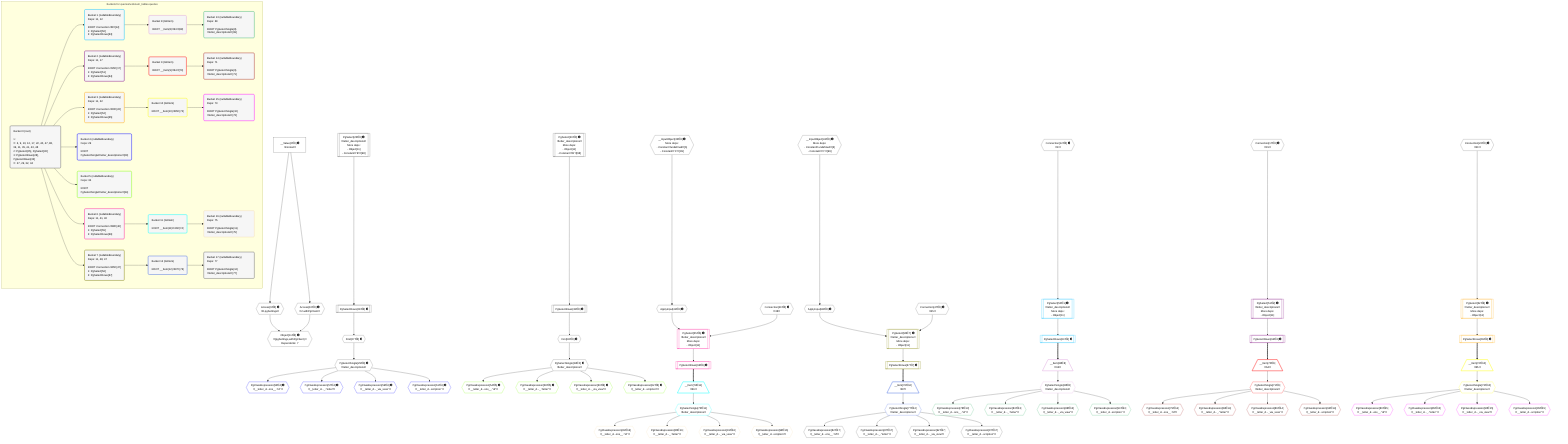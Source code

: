 %%{init: {'themeVariables': { 'fontSize': '12px'}}}%%
graph TD
    classDef path fill:#eee,stroke:#000,color:#000
    classDef plan fill:#fff,stroke-width:1px,color:#000
    classDef itemplan fill:#fff,stroke-width:2px,color:#000
    classDef unbatchedplan fill:#dff,stroke-width:1px,color:#000
    classDef sideeffectplan fill:#fcc,stroke-width:2px,color:#000
    classDef bucket fill:#f6f6f6,color:#000,stroke-width:2px,text-align:left

    subgraph "Buckets for queries/v4/enum_tables.queries"
    Bucket0("Bucket 0 (root)<br /><br />1: <br />ᐳ: 6, 9, 10, 12, 17, 22, 40, 47, 98, 99, 11, 35, 41, 43, 48<br />2: PgSelect[25], PgSelect[30]<br />3: PgSelectRows[28], PgSelectRows[33]<br />ᐳ: 27, 29, 32, 34"):::bucket
    Bucket1("Bucket 1 (nullableBoundary)<br />Deps: 11, 12<br /><br />ROOT Connectionᐸ8ᐳ[12]<br />1: PgSelect[50]<br />2: PgSelectRows[63]"):::bucket
    Bucket2("Bucket 2 (nullableBoundary)<br />Deps: 11, 17<br /><br />ROOT Connectionᐸ15ᐳ[17]<br />1: PgSelect[51]<br />2: PgSelectRows[64]"):::bucket
    Bucket3("Bucket 3 (nullableBoundary)<br />Deps: 11, 22<br /><br />ROOT Connectionᐸ20ᐳ[22]<br />1: PgSelect[52]<br />2: PgSelectRows[65]"):::bucket
    Bucket4("Bucket 4 (nullableBoundary)<br />Deps: 29<br /><br />ROOT PgSelectSingleᐸletter_descriptionsᐳ[29]"):::bucket
    Bucket5("Bucket 5 (nullableBoundary)<br />Deps: 34<br /><br />ROOT PgSelectSingleᐸletter_descriptionsᐳ[34]"):::bucket
    Bucket6("Bucket 6 (nullableBoundary)<br />Deps: 11, 41, 40<br /><br />ROOT Connectionᐸ38ᐳ[40]<br />1: PgSelect[55]<br />2: PgSelectRows[66]"):::bucket
    Bucket7("Bucket 7 (nullableBoundary)<br />Deps: 11, 48, 47<br /><br />ROOT Connectionᐸ45ᐳ[47]<br />1: PgSelect[56]<br />2: PgSelectRows[67]"):::bucket
    Bucket8("Bucket 8 (listItem)<br /><br />ROOT __Item{8}ᐸ63ᐳ[68]"):::bucket
    Bucket9("Bucket 9 (listItem)<br /><br />ROOT __Item{9}ᐸ64ᐳ[70]"):::bucket
    Bucket10("Bucket 10 (listItem)<br /><br />ROOT __Item{10}ᐸ65ᐳ[72]"):::bucket
    Bucket11("Bucket 11 (listItem)<br /><br />ROOT __Item{11}ᐸ66ᐳ[74]"):::bucket
    Bucket12("Bucket 12 (listItem)<br /><br />ROOT __Item{12}ᐸ67ᐳ[76]"):::bucket
    Bucket13("Bucket 13 (nullableBoundary)<br />Deps: 69<br /><br />ROOT PgSelectSingle{8}ᐸletter_descriptionsᐳ[69]"):::bucket
    Bucket14("Bucket 14 (nullableBoundary)<br />Deps: 71<br /><br />ROOT PgSelectSingle{9}ᐸletter_descriptionsᐳ[71]"):::bucket
    Bucket15("Bucket 15 (nullableBoundary)<br />Deps: 73<br /><br />ROOT PgSelectSingle{10}ᐸletter_descriptionsᐳ[73]"):::bucket
    Bucket16("Bucket 16 (nullableBoundary)<br />Deps: 75<br /><br />ROOT PgSelectSingle{11}ᐸletter_descriptionsᐳ[75]"):::bucket
    Bucket17("Bucket 17 (nullableBoundary)<br />Deps: 77<br /><br />ROOT PgSelectSingle{12}ᐸletter_descriptionsᐳ[77]"):::bucket
    end
    Bucket0 --> Bucket1 & Bucket2 & Bucket3 & Bucket4 & Bucket5 & Bucket6 & Bucket7
    Bucket1 --> Bucket8
    Bucket2 --> Bucket9
    Bucket3 --> Bucket10
    Bucket6 --> Bucket11
    Bucket7 --> Bucket12
    Bucket8 --> Bucket13
    Bucket9 --> Bucket14
    Bucket10 --> Bucket15
    Bucket11 --> Bucket16
    Bucket12 --> Bucket17

    %% plan dependencies
    Object11{{"Object[11∈0] ➊<br />ᐸ{pgSettings,withPgClient}ᐳ<br />Dependents: 7"}}:::plan
    Access9{{"Access[9∈0] ➊<br />ᐸ2.pgSettingsᐳ"}}:::plan
    Access10{{"Access[10∈0] ➊<br />ᐸ2.withPgClientᐳ"}}:::plan
    Access9 & Access10 --> Object11
    PgSelect25[["PgSelect[25∈0] ➊<br />ᐸletter_descriptionsᐳ<br />More deps:<br />- Object[11]<br />- Constantᐸ'B'ᐳ[98]"]]:::plan
    PgSelect30[["PgSelect[30∈0] ➊<br />ᐸletter_descriptionsᐳ<br />More deps:<br />- Object[11]<br />- Constantᐸ'B'ᐳ[98]"]]:::plan
    __InputObject35{{"__InputObject[35∈0] ➊<br />More deps:<br />- Constantᐸundefinedᐳ[6]<br />- Constantᐸ'C'ᐳ[99]"}}:::plan
    __InputObject43{{"__InputObject[43∈0] ➊<br />More deps:<br />- Constantᐸundefinedᐳ[6]<br />- Constantᐸ'C'ᐳ[99]"}}:::plan
    __Value2["__Value[2∈0] ➊<br />ᐸcontextᐳ"]:::plan
    __Value2 --> Access9
    __Value2 --> Access10
    First27{{"First[27∈0] ➊"}}:::plan
    PgSelectRows28[["PgSelectRows[28∈0] ➊"]]:::plan
    PgSelectRows28 --> First27
    PgSelect25 --> PgSelectRows28
    PgSelectSingle29{{"PgSelectSingle[29∈0] ➊<br />ᐸletter_descriptionsᐳ"}}:::plan
    First27 --> PgSelectSingle29
    First32{{"First[32∈0] ➊"}}:::plan
    PgSelectRows33[["PgSelectRows[33∈0] ➊"]]:::plan
    PgSelectRows33 --> First32
    PgSelect30 --> PgSelectRows33
    PgSelectSingle34{{"PgSelectSingle[34∈0] ➊<br />ᐸletter_descriptionsᐳ"}}:::plan
    First32 --> PgSelectSingle34
    ApplyInput41{{"ApplyInput[41∈0] ➊"}}:::plan
    __InputObject35 --> ApplyInput41
    ApplyInput48{{"ApplyInput[48∈0] ➊"}}:::plan
    __InputObject43 --> ApplyInput48
    Connection12{{"Connection[12∈0] ➊<br />ᐸ8ᐳ"}}:::plan
    Connection17{{"Connection[17∈0] ➊<br />ᐸ15ᐳ"}}:::plan
    Connection22{{"Connection[22∈0] ➊<br />ᐸ20ᐳ"}}:::plan
    Connection40{{"Connection[40∈0] ➊<br />ᐸ38ᐳ"}}:::plan
    Connection47{{"Connection[47∈0] ➊<br />ᐸ45ᐳ"}}:::plan
    PgSelect50[["PgSelect[50∈1] ➊<br />ᐸletter_descriptionsᐳ<br />More deps:<br />- Object[11]"]]:::plan
    Connection12 --> PgSelect50
    PgSelectRows63[["PgSelectRows[63∈1] ➊"]]:::plan
    PgSelect50 --> PgSelectRows63
    PgSelect51[["PgSelect[51∈2] ➊<br />ᐸletter_descriptionsᐳ<br />More deps:<br />- Object[11]"]]:::plan
    Connection17 --> PgSelect51
    PgSelectRows64[["PgSelectRows[64∈2] ➊"]]:::plan
    PgSelect51 --> PgSelectRows64
    PgSelect52[["PgSelect[52∈3] ➊<br />ᐸletter_descriptionsᐳ<br />More deps:<br />- Object[11]"]]:::plan
    Connection22 --> PgSelect52
    PgSelectRows65[["PgSelectRows[65∈3] ➊"]]:::plan
    PgSelect52 --> PgSelectRows65
    PgClassExpression53{{"PgClassExpression[53∈4] ➊<br />ᐸ__letter_d...ons__.”id”ᐳ"}}:::plan
    PgSelectSingle29 --> PgClassExpression53
    PgClassExpression57{{"PgClassExpression[57∈4] ➊<br />ᐸ__letter_d..._.”letter”ᐳ"}}:::plan
    PgSelectSingle29 --> PgClassExpression57
    PgClassExpression59{{"PgClassExpression[59∈4] ➊<br />ᐸ__letter_d..._via_view”ᐳ"}}:::plan
    PgSelectSingle29 --> PgClassExpression59
    PgClassExpression61{{"PgClassExpression[61∈4] ➊<br />ᐸ__letter_d...scription”ᐳ"}}:::plan
    PgSelectSingle29 --> PgClassExpression61
    PgClassExpression54{{"PgClassExpression[54∈5] ➊<br />ᐸ__letter_d...ons__.”id”ᐳ"}}:::plan
    PgSelectSingle34 --> PgClassExpression54
    PgClassExpression58{{"PgClassExpression[58∈5] ➊<br />ᐸ__letter_d..._.”letter”ᐳ"}}:::plan
    PgSelectSingle34 --> PgClassExpression58
    PgClassExpression60{{"PgClassExpression[60∈5] ➊<br />ᐸ__letter_d..._via_view”ᐳ"}}:::plan
    PgSelectSingle34 --> PgClassExpression60
    PgClassExpression62{{"PgClassExpression[62∈5] ➊<br />ᐸ__letter_d...scription”ᐳ"}}:::plan
    PgSelectSingle34 --> PgClassExpression62
    PgSelect55[["PgSelect[55∈6] ➊<br />ᐸletter_descriptionsᐳ<br />More deps:<br />- Object[11]"]]:::plan
    ApplyInput41 & Connection40 --> PgSelect55
    PgSelectRows66[["PgSelectRows[66∈6] ➊"]]:::plan
    PgSelect55 --> PgSelectRows66
    PgSelect56[["PgSelect[56∈7] ➊<br />ᐸletter_descriptionsᐳ<br />More deps:<br />- Object[11]"]]:::plan
    ApplyInput48 & Connection47 --> PgSelect56
    PgSelectRows67[["PgSelectRows[67∈7] ➊"]]:::plan
    PgSelect56 --> PgSelectRows67
    __Item68[/"__Item[68∈8]<br />ᐸ63ᐳ"\]:::itemplan
    PgSelectRows63 ==> __Item68
    PgSelectSingle69{{"PgSelectSingle[69∈8]<br />ᐸletter_descriptionsᐳ"}}:::plan
    __Item68 --> PgSelectSingle69
    __Item70[/"__Item[70∈9]<br />ᐸ64ᐳ"\]:::itemplan
    PgSelectRows64 ==> __Item70
    PgSelectSingle71{{"PgSelectSingle[71∈9]<br />ᐸletter_descriptionsᐳ"}}:::plan
    __Item70 --> PgSelectSingle71
    __Item72[/"__Item[72∈10]<br />ᐸ65ᐳ"\]:::itemplan
    PgSelectRows65 ==> __Item72
    PgSelectSingle73{{"PgSelectSingle[73∈10]<br />ᐸletter_descriptionsᐳ"}}:::plan
    __Item72 --> PgSelectSingle73
    __Item74[/"__Item[74∈11]<br />ᐸ66ᐳ"\]:::itemplan
    PgSelectRows66 ==> __Item74
    PgSelectSingle75{{"PgSelectSingle[75∈11]<br />ᐸletter_descriptionsᐳ"}}:::plan
    __Item74 --> PgSelectSingle75
    __Item76[/"__Item[76∈12]<br />ᐸ67ᐳ"\]:::itemplan
    PgSelectRows67 ==> __Item76
    PgSelectSingle77{{"PgSelectSingle[77∈12]<br />ᐸletter_descriptionsᐳ"}}:::plan
    __Item76 --> PgSelectSingle77
    PgClassExpression78{{"PgClassExpression[78∈13]<br />ᐸ__letter_d...ons__.”id”ᐳ"}}:::plan
    PgSelectSingle69 --> PgClassExpression78
    PgClassExpression83{{"PgClassExpression[83∈13]<br />ᐸ__letter_d..._.”letter”ᐳ"}}:::plan
    PgSelectSingle69 --> PgClassExpression83
    PgClassExpression88{{"PgClassExpression[88∈13]<br />ᐸ__letter_d..._via_view”ᐳ"}}:::plan
    PgSelectSingle69 --> PgClassExpression88
    PgClassExpression93{{"PgClassExpression[93∈13]<br />ᐸ__letter_d...scription”ᐳ"}}:::plan
    PgSelectSingle69 --> PgClassExpression93
    PgClassExpression79{{"PgClassExpression[79∈14]<br />ᐸ__letter_d...ons__.”id”ᐳ"}}:::plan
    PgSelectSingle71 --> PgClassExpression79
    PgClassExpression84{{"PgClassExpression[84∈14]<br />ᐸ__letter_d..._.”letter”ᐳ"}}:::plan
    PgSelectSingle71 --> PgClassExpression84
    PgClassExpression89{{"PgClassExpression[89∈14]<br />ᐸ__letter_d..._via_view”ᐳ"}}:::plan
    PgSelectSingle71 --> PgClassExpression89
    PgClassExpression94{{"PgClassExpression[94∈14]<br />ᐸ__letter_d...scription”ᐳ"}}:::plan
    PgSelectSingle71 --> PgClassExpression94
    PgClassExpression80{{"PgClassExpression[80∈15]<br />ᐸ__letter_d...ons__.”id”ᐳ"}}:::plan
    PgSelectSingle73 --> PgClassExpression80
    PgClassExpression85{{"PgClassExpression[85∈15]<br />ᐸ__letter_d..._.”letter”ᐳ"}}:::plan
    PgSelectSingle73 --> PgClassExpression85
    PgClassExpression90{{"PgClassExpression[90∈15]<br />ᐸ__letter_d..._via_view”ᐳ"}}:::plan
    PgSelectSingle73 --> PgClassExpression90
    PgClassExpression95{{"PgClassExpression[95∈15]<br />ᐸ__letter_d...scription”ᐳ"}}:::plan
    PgSelectSingle73 --> PgClassExpression95
    PgClassExpression81{{"PgClassExpression[81∈16]<br />ᐸ__letter_d...ons__.”id”ᐳ"}}:::plan
    PgSelectSingle75 --> PgClassExpression81
    PgClassExpression86{{"PgClassExpression[86∈16]<br />ᐸ__letter_d..._.”letter”ᐳ"}}:::plan
    PgSelectSingle75 --> PgClassExpression86
    PgClassExpression91{{"PgClassExpression[91∈16]<br />ᐸ__letter_d..._via_view”ᐳ"}}:::plan
    PgSelectSingle75 --> PgClassExpression91
    PgClassExpression96{{"PgClassExpression[96∈16]<br />ᐸ__letter_d...scription”ᐳ"}}:::plan
    PgSelectSingle75 --> PgClassExpression96
    PgClassExpression82{{"PgClassExpression[82∈17]<br />ᐸ__letter_d...ons__.”id”ᐳ"}}:::plan
    PgSelectSingle77 --> PgClassExpression82
    PgClassExpression87{{"PgClassExpression[87∈17]<br />ᐸ__letter_d..._.”letter”ᐳ"}}:::plan
    PgSelectSingle77 --> PgClassExpression87
    PgClassExpression92{{"PgClassExpression[92∈17]<br />ᐸ__letter_d..._via_view”ᐳ"}}:::plan
    PgSelectSingle77 --> PgClassExpression92
    PgClassExpression97{{"PgClassExpression[97∈17]<br />ᐸ__letter_d...scription”ᐳ"}}:::plan
    PgSelectSingle77 --> PgClassExpression97

    %% define steps
    classDef bucket0 stroke:#696969
    class Bucket0,__Value2,Access9,Access10,Object11,Connection12,Connection17,Connection22,PgSelect25,First27,PgSelectRows28,PgSelectSingle29,PgSelect30,First32,PgSelectRows33,PgSelectSingle34,__InputObject35,Connection40,ApplyInput41,__InputObject43,Connection47,ApplyInput48 bucket0
    classDef bucket1 stroke:#00bfff
    class Bucket1,PgSelect50,PgSelectRows63 bucket1
    classDef bucket2 stroke:#7f007f
    class Bucket2,PgSelect51,PgSelectRows64 bucket2
    classDef bucket3 stroke:#ffa500
    class Bucket3,PgSelect52,PgSelectRows65 bucket3
    classDef bucket4 stroke:#0000ff
    class Bucket4,PgClassExpression53,PgClassExpression57,PgClassExpression59,PgClassExpression61 bucket4
    classDef bucket5 stroke:#7fff00
    class Bucket5,PgClassExpression54,PgClassExpression58,PgClassExpression60,PgClassExpression62 bucket5
    classDef bucket6 stroke:#ff1493
    class Bucket6,PgSelect55,PgSelectRows66 bucket6
    classDef bucket7 stroke:#808000
    class Bucket7,PgSelect56,PgSelectRows67 bucket7
    classDef bucket8 stroke:#dda0dd
    class Bucket8,__Item68,PgSelectSingle69 bucket8
    classDef bucket9 stroke:#ff0000
    class Bucket9,__Item70,PgSelectSingle71 bucket9
    classDef bucket10 stroke:#ffff00
    class Bucket10,__Item72,PgSelectSingle73 bucket10
    classDef bucket11 stroke:#00ffff
    class Bucket11,__Item74,PgSelectSingle75 bucket11
    classDef bucket12 stroke:#4169e1
    class Bucket12,__Item76,PgSelectSingle77 bucket12
    classDef bucket13 stroke:#3cb371
    class Bucket13,PgClassExpression78,PgClassExpression83,PgClassExpression88,PgClassExpression93 bucket13
    classDef bucket14 stroke:#a52a2a
    class Bucket14,PgClassExpression79,PgClassExpression84,PgClassExpression89,PgClassExpression94 bucket14
    classDef bucket15 stroke:#ff00ff
    class Bucket15,PgClassExpression80,PgClassExpression85,PgClassExpression90,PgClassExpression95 bucket15
    classDef bucket16 stroke:#f5deb3
    class Bucket16,PgClassExpression81,PgClassExpression86,PgClassExpression91,PgClassExpression96 bucket16
    classDef bucket17 stroke:#696969
    class Bucket17,PgClassExpression82,PgClassExpression87,PgClassExpression92,PgClassExpression97 bucket17